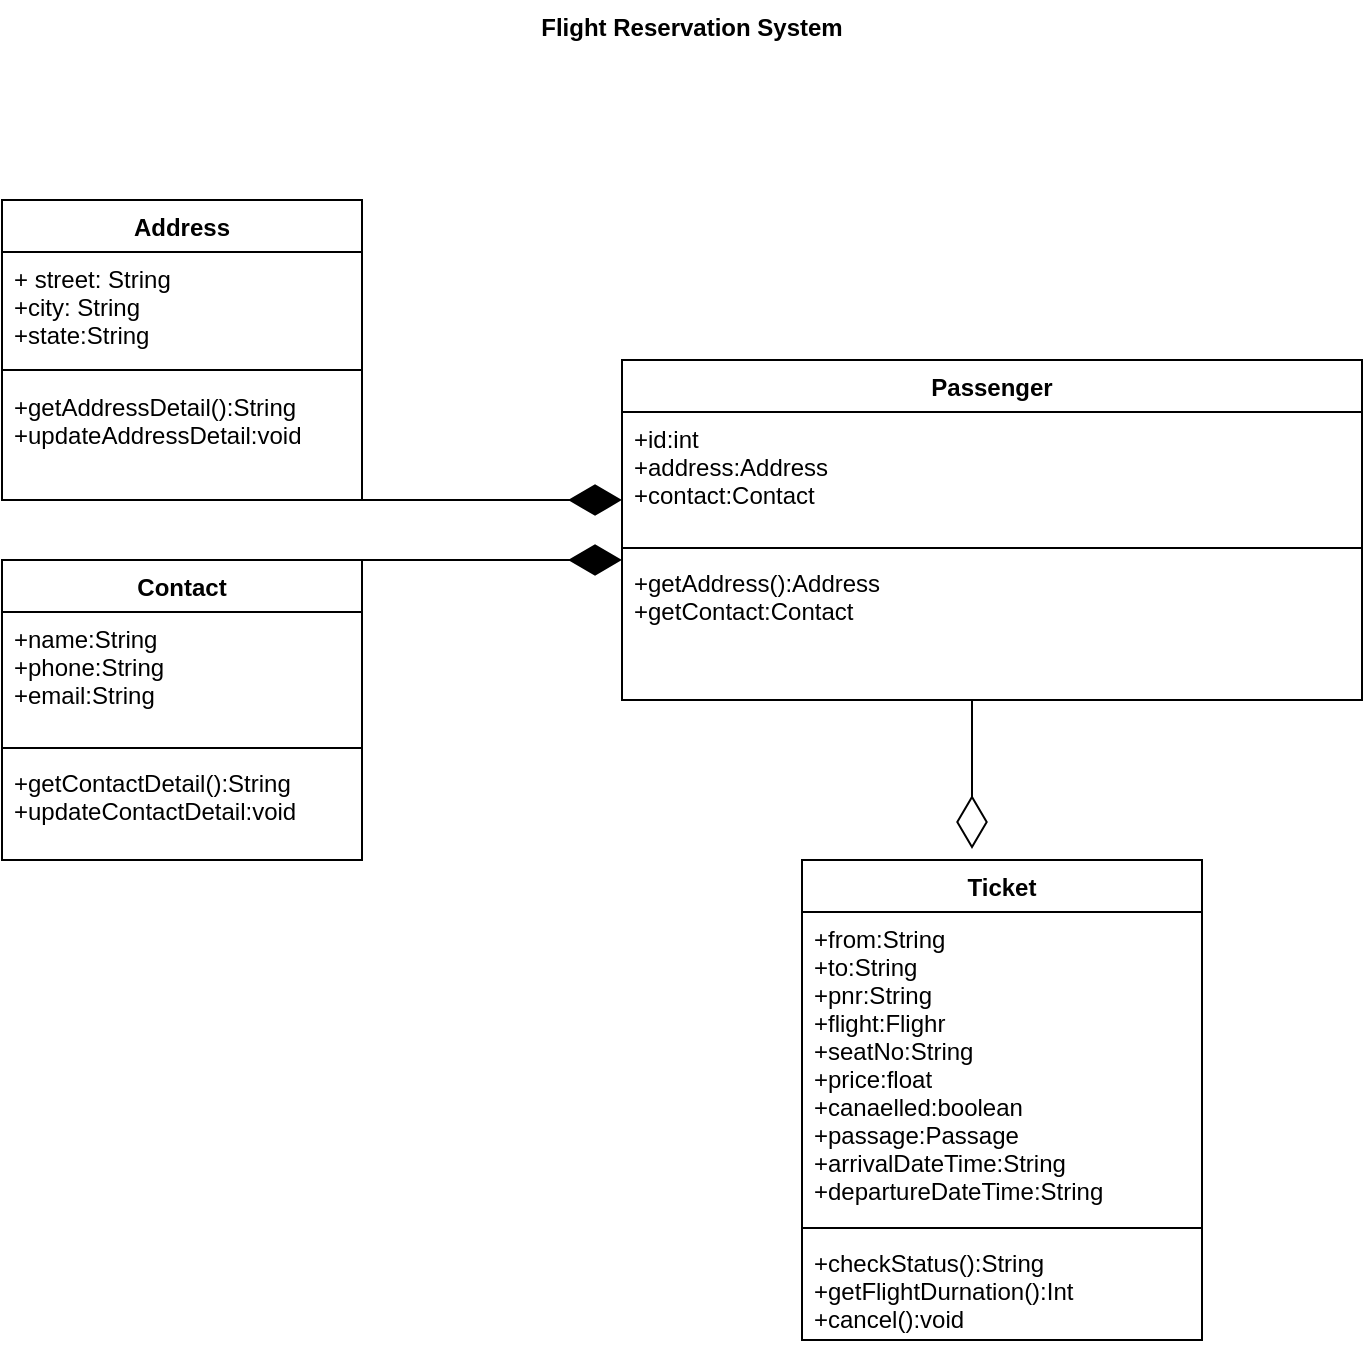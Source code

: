<mxfile version="14.4.3" type="github">
  <diagram id="qsO5VmVt4Xt4Ev6_ihJ5" name="Page-1">
    <mxGraphModel dx="868" dy="482" grid="1" gridSize="10" guides="1" tooltips="1" connect="1" arrows="1" fold="1" page="1" pageScale="1" pageWidth="850" pageHeight="1100" math="0" shadow="0">
      <root>
        <mxCell id="0" />
        <mxCell id="1" parent="0" />
        <mxCell id="_AptsjTeeoTQ7fL0EDX9-1" value="Address" style="swimlane;fontStyle=1;align=center;verticalAlign=top;childLayout=stackLayout;horizontal=1;startSize=26;horizontalStack=0;resizeParent=1;resizeParentMax=0;resizeLast=0;collapsible=1;marginBottom=0;" vertex="1" parent="1">
          <mxGeometry x="80" y="110" width="180" height="150" as="geometry" />
        </mxCell>
        <mxCell id="_AptsjTeeoTQ7fL0EDX9-2" value="+ street: String&#xa;+city: String&#xa;+state:String" style="text;strokeColor=none;fillColor=none;align=left;verticalAlign=top;spacingLeft=4;spacingRight=4;overflow=hidden;rotatable=0;points=[[0,0.5],[1,0.5]];portConstraint=eastwest;" vertex="1" parent="_AptsjTeeoTQ7fL0EDX9-1">
          <mxGeometry y="26" width="180" height="54" as="geometry" />
        </mxCell>
        <mxCell id="_AptsjTeeoTQ7fL0EDX9-3" value="" style="line;strokeWidth=1;fillColor=none;align=left;verticalAlign=middle;spacingTop=-1;spacingLeft=3;spacingRight=3;rotatable=0;labelPosition=right;points=[];portConstraint=eastwest;" vertex="1" parent="_AptsjTeeoTQ7fL0EDX9-1">
          <mxGeometry y="80" width="180" height="10" as="geometry" />
        </mxCell>
        <mxCell id="_AptsjTeeoTQ7fL0EDX9-4" value="+getAddressDetail():String&#xa;+updateAddressDetail:void" style="text;strokeColor=none;fillColor=none;align=left;verticalAlign=top;spacingLeft=4;spacingRight=4;overflow=hidden;rotatable=0;points=[[0,0.5],[1,0.5]];portConstraint=eastwest;" vertex="1" parent="_AptsjTeeoTQ7fL0EDX9-1">
          <mxGeometry y="90" width="180" height="60" as="geometry" />
        </mxCell>
        <mxCell id="_AptsjTeeoTQ7fL0EDX9-5" value="Flight Reservation System" style="text;align=center;fontStyle=1;verticalAlign=middle;spacingLeft=3;spacingRight=3;strokeColor=none;rotatable=0;points=[[0,0.5],[1,0.5]];portConstraint=eastwest;" vertex="1" parent="1">
          <mxGeometry x="385" y="10" width="80" height="26" as="geometry" />
        </mxCell>
        <mxCell id="_AptsjTeeoTQ7fL0EDX9-6" value="Contact" style="swimlane;fontStyle=1;align=center;verticalAlign=top;childLayout=stackLayout;horizontal=1;startSize=26;horizontalStack=0;resizeParent=1;resizeParentMax=0;resizeLast=0;collapsible=1;marginBottom=0;" vertex="1" parent="1">
          <mxGeometry x="80" y="290" width="180" height="150" as="geometry" />
        </mxCell>
        <mxCell id="_AptsjTeeoTQ7fL0EDX9-7" value="+name:String&#xa;+phone:String&#xa;+email:String" style="text;strokeColor=none;fillColor=none;align=left;verticalAlign=top;spacingLeft=4;spacingRight=4;overflow=hidden;rotatable=0;points=[[0,0.5],[1,0.5]];portConstraint=eastwest;" vertex="1" parent="_AptsjTeeoTQ7fL0EDX9-6">
          <mxGeometry y="26" width="180" height="64" as="geometry" />
        </mxCell>
        <mxCell id="_AptsjTeeoTQ7fL0EDX9-8" value="" style="line;strokeWidth=1;fillColor=none;align=left;verticalAlign=middle;spacingTop=-1;spacingLeft=3;spacingRight=3;rotatable=0;labelPosition=right;points=[];portConstraint=eastwest;" vertex="1" parent="_AptsjTeeoTQ7fL0EDX9-6">
          <mxGeometry y="90" width="180" height="8" as="geometry" />
        </mxCell>
        <mxCell id="_AptsjTeeoTQ7fL0EDX9-9" value="+getContactDetail():String&#xa;+updateContactDetail:void" style="text;strokeColor=none;fillColor=none;align=left;verticalAlign=top;spacingLeft=4;spacingRight=4;overflow=hidden;rotatable=0;points=[[0,0.5],[1,0.5]];portConstraint=eastwest;" vertex="1" parent="_AptsjTeeoTQ7fL0EDX9-6">
          <mxGeometry y="98" width="180" height="52" as="geometry" />
        </mxCell>
        <mxCell id="_AptsjTeeoTQ7fL0EDX9-10" value="Passenger" style="swimlane;fontStyle=1;align=center;verticalAlign=top;childLayout=stackLayout;horizontal=1;startSize=26;horizontalStack=0;resizeParent=1;resizeParentMax=0;resizeLast=0;collapsible=1;marginBottom=0;" vertex="1" parent="1">
          <mxGeometry x="390" y="190" width="370" height="170" as="geometry" />
        </mxCell>
        <mxCell id="_AptsjTeeoTQ7fL0EDX9-11" value="+id:int&#xa;+address:Address&#xa;+contact:Contact" style="text;strokeColor=none;fillColor=none;align=left;verticalAlign=top;spacingLeft=4;spacingRight=4;overflow=hidden;rotatable=0;points=[[0,0.5],[1,0.5]];portConstraint=eastwest;" vertex="1" parent="_AptsjTeeoTQ7fL0EDX9-10">
          <mxGeometry y="26" width="370" height="64" as="geometry" />
        </mxCell>
        <mxCell id="_AptsjTeeoTQ7fL0EDX9-12" value="" style="line;strokeWidth=1;fillColor=none;align=left;verticalAlign=middle;spacingTop=-1;spacingLeft=3;spacingRight=3;rotatable=0;labelPosition=right;points=[];portConstraint=eastwest;" vertex="1" parent="_AptsjTeeoTQ7fL0EDX9-10">
          <mxGeometry y="90" width="370" height="8" as="geometry" />
        </mxCell>
        <mxCell id="_AptsjTeeoTQ7fL0EDX9-13" value="+getAddress():Address&#xa;+getContact:Contact" style="text;strokeColor=none;fillColor=none;align=left;verticalAlign=top;spacingLeft=4;spacingRight=4;overflow=hidden;rotatable=0;points=[[0,0.5],[1,0.5]];portConstraint=eastwest;" vertex="1" parent="_AptsjTeeoTQ7fL0EDX9-10">
          <mxGeometry y="98" width="370" height="72" as="geometry" />
        </mxCell>
        <mxCell id="_AptsjTeeoTQ7fL0EDX9-14" value="Ticket" style="swimlane;fontStyle=1;align=center;verticalAlign=top;childLayout=stackLayout;horizontal=1;startSize=26;horizontalStack=0;resizeParent=1;resizeParentMax=0;resizeLast=0;collapsible=1;marginBottom=0;" vertex="1" parent="1">
          <mxGeometry x="480" y="440" width="200" height="240" as="geometry" />
        </mxCell>
        <mxCell id="_AptsjTeeoTQ7fL0EDX9-15" value="+from:String&#xa;+to:String&#xa;+pnr:String&#xa;+flight:Flighr&#xa;+seatNo:String&#xa;+price:float&#xa;+canaelled:boolean&#xa;+passage:Passage&#xa;+arrivalDateTime:String&#xa;+departureDateTime:String" style="text;strokeColor=none;fillColor=none;align=left;verticalAlign=top;spacingLeft=4;spacingRight=4;overflow=hidden;rotatable=0;points=[[0,0.5],[1,0.5]];portConstraint=eastwest;" vertex="1" parent="_AptsjTeeoTQ7fL0EDX9-14">
          <mxGeometry y="26" width="200" height="154" as="geometry" />
        </mxCell>
        <mxCell id="_AptsjTeeoTQ7fL0EDX9-16" value="" style="line;strokeWidth=1;fillColor=none;align=left;verticalAlign=middle;spacingTop=-1;spacingLeft=3;spacingRight=3;rotatable=0;labelPosition=right;points=[];portConstraint=eastwest;" vertex="1" parent="_AptsjTeeoTQ7fL0EDX9-14">
          <mxGeometry y="180" width="200" height="8" as="geometry" />
        </mxCell>
        <mxCell id="_AptsjTeeoTQ7fL0EDX9-17" value="+checkStatus():String&#xa;+getFlightDurnation():Int&#xa;+cancel():void" style="text;strokeColor=none;fillColor=none;align=left;verticalAlign=top;spacingLeft=4;spacingRight=4;overflow=hidden;rotatable=0;points=[[0,0.5],[1,0.5]];portConstraint=eastwest;" vertex="1" parent="_AptsjTeeoTQ7fL0EDX9-14">
          <mxGeometry y="188" width="200" height="52" as="geometry" />
        </mxCell>
        <mxCell id="_AptsjTeeoTQ7fL0EDX9-19" value="" style="endArrow=diamondThin;endFill=1;endSize=24;html=1;" edge="1" parent="1">
          <mxGeometry width="160" relative="1" as="geometry">
            <mxPoint x="230" y="290" as="sourcePoint" />
            <mxPoint x="390" y="290" as="targetPoint" />
            <Array as="points">
              <mxPoint x="300" y="290" />
            </Array>
          </mxGeometry>
        </mxCell>
        <mxCell id="_AptsjTeeoTQ7fL0EDX9-20" value="" style="endArrow=diamondThin;endFill=1;endSize=24;html=1;" edge="1" parent="1">
          <mxGeometry width="160" relative="1" as="geometry">
            <mxPoint x="230" y="260" as="sourcePoint" />
            <mxPoint x="390" y="260" as="targetPoint" />
          </mxGeometry>
        </mxCell>
        <mxCell id="_AptsjTeeoTQ7fL0EDX9-21" value="" style="endArrow=diamondThin;endFill=0;endSize=24;html=1;entryX=0.425;entryY=-0.023;entryDx=0;entryDy=0;entryPerimeter=0;" edge="1" parent="1" target="_AptsjTeeoTQ7fL0EDX9-14">
          <mxGeometry width="160" relative="1" as="geometry">
            <mxPoint x="565" y="360" as="sourcePoint" />
            <mxPoint x="500" y="370" as="targetPoint" />
          </mxGeometry>
        </mxCell>
      </root>
    </mxGraphModel>
  </diagram>
</mxfile>
